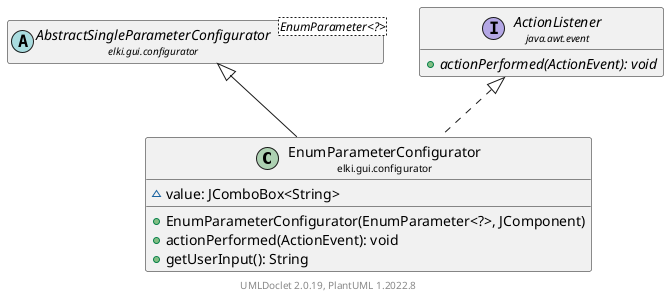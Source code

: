 @startuml
    remove .*\.(Instance|Par|Parameterizer|Factory)$
    set namespaceSeparator none
    hide empty fields
    hide empty methods

    class "<size:14>EnumParameterConfigurator\n<size:10>elki.gui.configurator" as elki.gui.configurator.EnumParameterConfigurator [[EnumParameterConfigurator.html]] {
        ~value: JComboBox<String>
        +EnumParameterConfigurator(EnumParameter<?>, JComponent)
        +actionPerformed(ActionEvent): void
        +getUserInput(): String
    }

    abstract class "<size:14>AbstractSingleParameterConfigurator\n<size:10>elki.gui.configurator" as elki.gui.configurator.AbstractSingleParameterConfigurator<EnumParameter<?>> [[AbstractSingleParameterConfigurator.html]]
    interface "<size:14>ActionListener\n<size:10>java.awt.event" as java.awt.event.ActionListener {
        {abstract} +actionPerformed(ActionEvent): void
    }

    elki.gui.configurator.AbstractSingleParameterConfigurator <|-- elki.gui.configurator.EnumParameterConfigurator
    java.awt.event.ActionListener <|.. elki.gui.configurator.EnumParameterConfigurator

    center footer UMLDoclet 2.0.19, PlantUML 1.2022.8
@enduml
